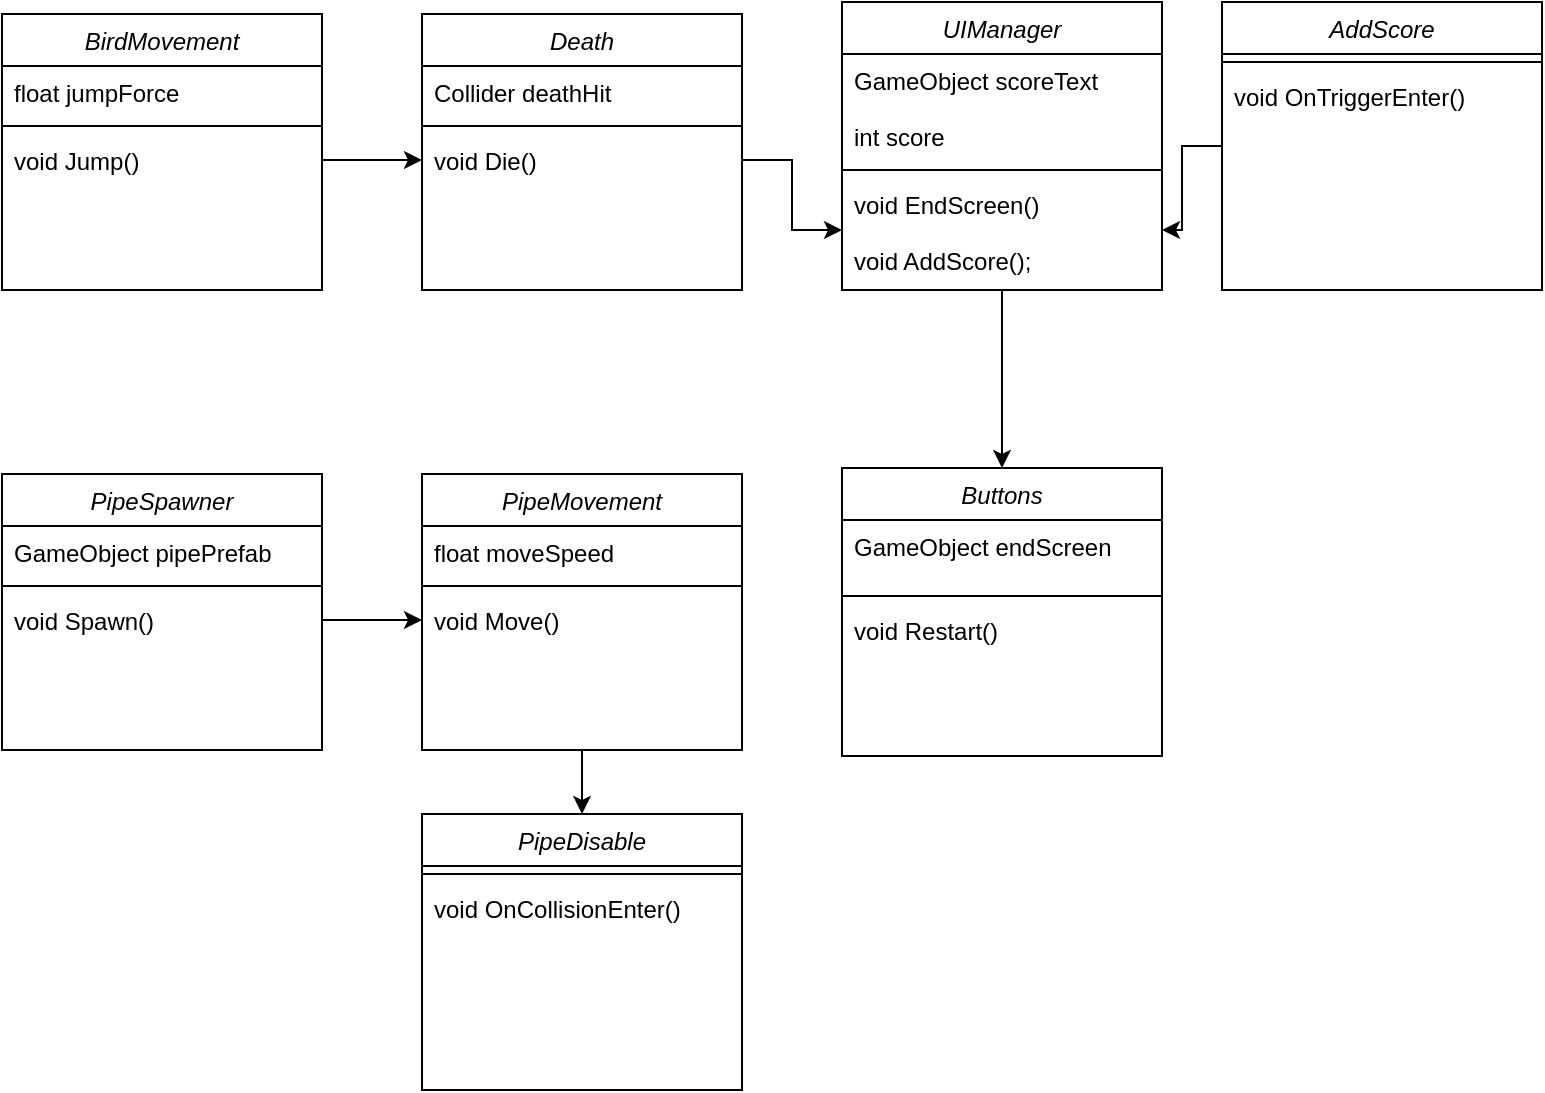 <mxfile version="23.0.2" type="device">
  <diagram id="C5RBs43oDa-KdzZeNtuy" name="Page-1">
    <mxGraphModel dx="1050" dy="621" grid="1" gridSize="10" guides="1" tooltips="1" connect="1" arrows="1" fold="1" page="1" pageScale="1" pageWidth="827" pageHeight="1169" math="0" shadow="0">
      <root>
        <mxCell id="WIyWlLk6GJQsqaUBKTNV-0" />
        <mxCell id="WIyWlLk6GJQsqaUBKTNV-1" parent="WIyWlLk6GJQsqaUBKTNV-0" />
        <mxCell id="zkfFHV4jXpPFQw0GAbJ--0" value="BirdMovement" style="swimlane;fontStyle=2;align=center;verticalAlign=top;childLayout=stackLayout;horizontal=1;startSize=26;horizontalStack=0;resizeParent=1;resizeLast=0;collapsible=1;marginBottom=0;rounded=0;shadow=0;strokeWidth=1;" parent="WIyWlLk6GJQsqaUBKTNV-1" vertex="1">
          <mxGeometry x="20" y="36" width="160" height="138" as="geometry">
            <mxRectangle x="220" y="120" width="160" height="26" as="alternateBounds" />
          </mxGeometry>
        </mxCell>
        <mxCell id="zkfFHV4jXpPFQw0GAbJ--1" value="float jumpForce" style="text;align=left;verticalAlign=top;spacingLeft=4;spacingRight=4;overflow=hidden;rotatable=0;points=[[0,0.5],[1,0.5]];portConstraint=eastwest;" parent="zkfFHV4jXpPFQw0GAbJ--0" vertex="1">
          <mxGeometry y="26" width="160" height="26" as="geometry" />
        </mxCell>
        <mxCell id="zkfFHV4jXpPFQw0GAbJ--4" value="" style="line;html=1;strokeWidth=1;align=left;verticalAlign=middle;spacingTop=-1;spacingLeft=3;spacingRight=3;rotatable=0;labelPosition=right;points=[];portConstraint=eastwest;" parent="zkfFHV4jXpPFQw0GAbJ--0" vertex="1">
          <mxGeometry y="52" width="160" height="8" as="geometry" />
        </mxCell>
        <mxCell id="zkfFHV4jXpPFQw0GAbJ--5" value="void Jump()" style="text;align=left;verticalAlign=top;spacingLeft=4;spacingRight=4;overflow=hidden;rotatable=0;points=[[0,0.5],[1,0.5]];portConstraint=eastwest;" parent="zkfFHV4jXpPFQw0GAbJ--0" vertex="1">
          <mxGeometry y="60" width="160" height="26" as="geometry" />
        </mxCell>
        <mxCell id="oXrDQF0xpqpEliv18HGj-11" style="edgeStyle=orthogonalEdgeStyle;rounded=0;orthogonalLoop=1;jettySize=auto;html=1;exitX=0.5;exitY=1;exitDx=0;exitDy=0;entryX=0.5;entryY=0;entryDx=0;entryDy=0;" edge="1" parent="WIyWlLk6GJQsqaUBKTNV-1" source="VAbVXIziRkySzdHDqiQK-5" target="oXrDQF0xpqpEliv18HGj-7">
          <mxGeometry relative="1" as="geometry" />
        </mxCell>
        <mxCell id="VAbVXIziRkySzdHDqiQK-5" value="PipeMovement" style="swimlane;fontStyle=2;align=center;verticalAlign=top;childLayout=stackLayout;horizontal=1;startSize=26;horizontalStack=0;resizeParent=1;resizeLast=0;collapsible=1;marginBottom=0;rounded=0;shadow=0;strokeWidth=1;" parent="WIyWlLk6GJQsqaUBKTNV-1" vertex="1">
          <mxGeometry x="230" y="266" width="160" height="138" as="geometry">
            <mxRectangle x="220" y="120" width="160" height="26" as="alternateBounds" />
          </mxGeometry>
        </mxCell>
        <mxCell id="VAbVXIziRkySzdHDqiQK-6" value="float moveSpeed" style="text;align=left;verticalAlign=top;spacingLeft=4;spacingRight=4;overflow=hidden;rotatable=0;points=[[0,0.5],[1,0.5]];portConstraint=eastwest;" parent="VAbVXIziRkySzdHDqiQK-5" vertex="1">
          <mxGeometry y="26" width="160" height="26" as="geometry" />
        </mxCell>
        <mxCell id="VAbVXIziRkySzdHDqiQK-7" value="" style="line;html=1;strokeWidth=1;align=left;verticalAlign=middle;spacingTop=-1;spacingLeft=3;spacingRight=3;rotatable=0;labelPosition=right;points=[];portConstraint=eastwest;" parent="VAbVXIziRkySzdHDqiQK-5" vertex="1">
          <mxGeometry y="52" width="160" height="8" as="geometry" />
        </mxCell>
        <mxCell id="VAbVXIziRkySzdHDqiQK-8" value="void Move()" style="text;align=left;verticalAlign=top;spacingLeft=4;spacingRight=4;overflow=hidden;rotatable=0;points=[[0,0.5],[1,0.5]];portConstraint=eastwest;" parent="VAbVXIziRkySzdHDqiQK-5" vertex="1">
          <mxGeometry y="60" width="160" height="26" as="geometry" />
        </mxCell>
        <mxCell id="VAbVXIziRkySzdHDqiQK-9" value="PipeSpawner" style="swimlane;fontStyle=2;align=center;verticalAlign=top;childLayout=stackLayout;horizontal=1;startSize=26;horizontalStack=0;resizeParent=1;resizeLast=0;collapsible=1;marginBottom=0;rounded=0;shadow=0;strokeWidth=1;" parent="WIyWlLk6GJQsqaUBKTNV-1" vertex="1">
          <mxGeometry x="20" y="266" width="160" height="138" as="geometry">
            <mxRectangle x="220" y="120" width="160" height="26" as="alternateBounds" />
          </mxGeometry>
        </mxCell>
        <mxCell id="VAbVXIziRkySzdHDqiQK-10" value="GameObject pipePrefab" style="text;align=left;verticalAlign=top;spacingLeft=4;spacingRight=4;overflow=hidden;rotatable=0;points=[[0,0.5],[1,0.5]];portConstraint=eastwest;" parent="VAbVXIziRkySzdHDqiQK-9" vertex="1">
          <mxGeometry y="26" width="160" height="26" as="geometry" />
        </mxCell>
        <mxCell id="VAbVXIziRkySzdHDqiQK-11" value="" style="line;html=1;strokeWidth=1;align=left;verticalAlign=middle;spacingTop=-1;spacingLeft=3;spacingRight=3;rotatable=0;labelPosition=right;points=[];portConstraint=eastwest;" parent="VAbVXIziRkySzdHDqiQK-9" vertex="1">
          <mxGeometry y="52" width="160" height="8" as="geometry" />
        </mxCell>
        <mxCell id="VAbVXIziRkySzdHDqiQK-12" value="void Spawn()" style="text;align=left;verticalAlign=top;spacingLeft=4;spacingRight=4;overflow=hidden;rotatable=0;points=[[0,0.5],[1,0.5]];portConstraint=eastwest;" parent="VAbVXIziRkySzdHDqiQK-9" vertex="1">
          <mxGeometry y="60" width="160" height="26" as="geometry" />
        </mxCell>
        <mxCell id="oXrDQF0xpqpEliv18HGj-1" style="edgeStyle=orthogonalEdgeStyle;rounded=0;orthogonalLoop=1;jettySize=auto;html=1;entryX=0.5;entryY=0;entryDx=0;entryDy=0;" edge="1" parent="WIyWlLk6GJQsqaUBKTNV-1" source="VAbVXIziRkySzdHDqiQK-13" target="VAbVXIziRkySzdHDqiQK-22">
          <mxGeometry relative="1" as="geometry" />
        </mxCell>
        <mxCell id="VAbVXIziRkySzdHDqiQK-13" value="UIManager" style="swimlane;fontStyle=2;align=center;verticalAlign=top;childLayout=stackLayout;horizontal=1;startSize=26;horizontalStack=0;resizeParent=1;resizeLast=0;collapsible=1;marginBottom=0;rounded=0;shadow=0;strokeWidth=1;" parent="WIyWlLk6GJQsqaUBKTNV-1" vertex="1">
          <mxGeometry x="440" y="30" width="160" height="144" as="geometry">
            <mxRectangle x="530" y="34" width="160" height="26" as="alternateBounds" />
          </mxGeometry>
        </mxCell>
        <mxCell id="VAbVXIziRkySzdHDqiQK-14" value="GameObject scoreText&#xa;&#xa;int score" style="text;align=left;verticalAlign=top;spacingLeft=4;spacingRight=4;overflow=hidden;rotatable=0;points=[[0,0.5],[1,0.5]];portConstraint=eastwest;" parent="VAbVXIziRkySzdHDqiQK-13" vertex="1">
          <mxGeometry y="26" width="160" height="54" as="geometry" />
        </mxCell>
        <mxCell id="VAbVXIziRkySzdHDqiQK-15" value="" style="line;html=1;strokeWidth=1;align=left;verticalAlign=middle;spacingTop=-1;spacingLeft=3;spacingRight=3;rotatable=0;labelPosition=right;points=[];portConstraint=eastwest;" parent="VAbVXIziRkySzdHDqiQK-13" vertex="1">
          <mxGeometry y="80" width="160" height="8" as="geometry" />
        </mxCell>
        <mxCell id="VAbVXIziRkySzdHDqiQK-16" value="void EndScreen()&#xa;&#xa;void AddScore();" style="text;align=left;verticalAlign=top;spacingLeft=4;spacingRight=4;overflow=hidden;rotatable=0;points=[[0,0.5],[1,0.5]];portConstraint=eastwest;" parent="VAbVXIziRkySzdHDqiQK-13" vertex="1">
          <mxGeometry y="88" width="160" height="52" as="geometry" />
        </mxCell>
        <mxCell id="VAbVXIziRkySzdHDqiQK-17" value="Death" style="swimlane;fontStyle=2;align=center;verticalAlign=top;childLayout=stackLayout;horizontal=1;startSize=26;horizontalStack=0;resizeParent=1;resizeLast=0;collapsible=1;marginBottom=0;rounded=0;shadow=0;strokeWidth=1;" parent="WIyWlLk6GJQsqaUBKTNV-1" vertex="1">
          <mxGeometry x="230" y="36" width="160" height="138" as="geometry">
            <mxRectangle x="220" y="120" width="160" height="26" as="alternateBounds" />
          </mxGeometry>
        </mxCell>
        <mxCell id="VAbVXIziRkySzdHDqiQK-18" value="Collider deathHit" style="text;align=left;verticalAlign=top;spacingLeft=4;spacingRight=4;overflow=hidden;rotatable=0;points=[[0,0.5],[1,0.5]];portConstraint=eastwest;" parent="VAbVXIziRkySzdHDqiQK-17" vertex="1">
          <mxGeometry y="26" width="160" height="26" as="geometry" />
        </mxCell>
        <mxCell id="VAbVXIziRkySzdHDqiQK-19" value="" style="line;html=1;strokeWidth=1;align=left;verticalAlign=middle;spacingTop=-1;spacingLeft=3;spacingRight=3;rotatable=0;labelPosition=right;points=[];portConstraint=eastwest;" parent="VAbVXIziRkySzdHDqiQK-17" vertex="1">
          <mxGeometry y="52" width="160" height="8" as="geometry" />
        </mxCell>
        <mxCell id="VAbVXIziRkySzdHDqiQK-20" value="void Die()" style="text;align=left;verticalAlign=top;spacingLeft=4;spacingRight=4;overflow=hidden;rotatable=0;points=[[0,0.5],[1,0.5]];portConstraint=eastwest;" parent="VAbVXIziRkySzdHDqiQK-17" vertex="1">
          <mxGeometry y="60" width="160" height="26" as="geometry" />
        </mxCell>
        <mxCell id="VAbVXIziRkySzdHDqiQK-22" value="Buttons" style="swimlane;fontStyle=2;align=center;verticalAlign=top;childLayout=stackLayout;horizontal=1;startSize=26;horizontalStack=0;resizeParent=1;resizeLast=0;collapsible=1;marginBottom=0;rounded=0;shadow=0;strokeWidth=1;" parent="WIyWlLk6GJQsqaUBKTNV-1" vertex="1">
          <mxGeometry x="440" y="263" width="160" height="144" as="geometry">
            <mxRectangle x="590" y="168" width="160" height="26" as="alternateBounds" />
          </mxGeometry>
        </mxCell>
        <mxCell id="VAbVXIziRkySzdHDqiQK-23" value="GameObject endScreen" style="text;align=left;verticalAlign=top;spacingLeft=4;spacingRight=4;overflow=hidden;rotatable=0;points=[[0,0.5],[1,0.5]];portConstraint=eastwest;" parent="VAbVXIziRkySzdHDqiQK-22" vertex="1">
          <mxGeometry y="26" width="160" height="34" as="geometry" />
        </mxCell>
        <mxCell id="VAbVXIziRkySzdHDqiQK-24" value="" style="line;html=1;strokeWidth=1;align=left;verticalAlign=middle;spacingTop=-1;spacingLeft=3;spacingRight=3;rotatable=0;labelPosition=right;points=[];portConstraint=eastwest;" parent="VAbVXIziRkySzdHDqiQK-22" vertex="1">
          <mxGeometry y="60" width="160" height="8" as="geometry" />
        </mxCell>
        <mxCell id="VAbVXIziRkySzdHDqiQK-25" value="void Restart()" style="text;align=left;verticalAlign=top;spacingLeft=4;spacingRight=4;overflow=hidden;rotatable=0;points=[[0,0.5],[1,0.5]];portConstraint=eastwest;" parent="VAbVXIziRkySzdHDqiQK-22" vertex="1">
          <mxGeometry y="68" width="160" height="26" as="geometry" />
        </mxCell>
        <mxCell id="oXrDQF0xpqpEliv18HGj-0" style="edgeStyle=orthogonalEdgeStyle;rounded=0;orthogonalLoop=1;jettySize=auto;html=1;entryX=0;entryY=0.5;entryDx=0;entryDy=0;" edge="1" parent="WIyWlLk6GJQsqaUBKTNV-1" source="VAbVXIziRkySzdHDqiQK-12" target="VAbVXIziRkySzdHDqiQK-8">
          <mxGeometry relative="1" as="geometry" />
        </mxCell>
        <mxCell id="oXrDQF0xpqpEliv18HGj-2" style="edgeStyle=orthogonalEdgeStyle;rounded=0;orthogonalLoop=1;jettySize=auto;html=1;entryX=0;entryY=0.5;entryDx=0;entryDy=0;" edge="1" parent="WIyWlLk6GJQsqaUBKTNV-1" source="zkfFHV4jXpPFQw0GAbJ--5" target="VAbVXIziRkySzdHDqiQK-20">
          <mxGeometry relative="1" as="geometry" />
        </mxCell>
        <mxCell id="oXrDQF0xpqpEliv18HGj-6" style="edgeStyle=orthogonalEdgeStyle;rounded=0;orthogonalLoop=1;jettySize=auto;html=1;" edge="1" parent="WIyWlLk6GJQsqaUBKTNV-1" source="VAbVXIziRkySzdHDqiQK-20" target="VAbVXIziRkySzdHDqiQK-16">
          <mxGeometry relative="1" as="geometry" />
        </mxCell>
        <mxCell id="oXrDQF0xpqpEliv18HGj-7" value="PipeDisable" style="swimlane;fontStyle=2;align=center;verticalAlign=top;childLayout=stackLayout;horizontal=1;startSize=26;horizontalStack=0;resizeParent=1;resizeLast=0;collapsible=1;marginBottom=0;rounded=0;shadow=0;strokeWidth=1;" vertex="1" parent="WIyWlLk6GJQsqaUBKTNV-1">
          <mxGeometry x="230" y="436" width="160" height="138" as="geometry">
            <mxRectangle x="220" y="120" width="160" height="26" as="alternateBounds" />
          </mxGeometry>
        </mxCell>
        <mxCell id="oXrDQF0xpqpEliv18HGj-9" value="" style="line;html=1;strokeWidth=1;align=left;verticalAlign=middle;spacingTop=-1;spacingLeft=3;spacingRight=3;rotatable=0;labelPosition=right;points=[];portConstraint=eastwest;" vertex="1" parent="oXrDQF0xpqpEliv18HGj-7">
          <mxGeometry y="26" width="160" height="8" as="geometry" />
        </mxCell>
        <mxCell id="oXrDQF0xpqpEliv18HGj-10" value="void OnCollisionEnter()" style="text;align=left;verticalAlign=top;spacingLeft=4;spacingRight=4;overflow=hidden;rotatable=0;points=[[0,0.5],[1,0.5]];portConstraint=eastwest;" vertex="1" parent="oXrDQF0xpqpEliv18HGj-7">
          <mxGeometry y="34" width="160" height="26" as="geometry" />
        </mxCell>
        <mxCell id="oXrDQF0xpqpEliv18HGj-17" style="edgeStyle=orthogonalEdgeStyle;rounded=0;orthogonalLoop=1;jettySize=auto;html=1;entryX=1;entryY=0.5;entryDx=0;entryDy=0;" edge="1" parent="WIyWlLk6GJQsqaUBKTNV-1" source="oXrDQF0xpqpEliv18HGj-12" target="VAbVXIziRkySzdHDqiQK-16">
          <mxGeometry relative="1" as="geometry" />
        </mxCell>
        <mxCell id="oXrDQF0xpqpEliv18HGj-12" value="AddScore" style="swimlane;fontStyle=2;align=center;verticalAlign=top;childLayout=stackLayout;horizontal=1;startSize=26;horizontalStack=0;resizeParent=1;resizeLast=0;collapsible=1;marginBottom=0;rounded=0;shadow=0;strokeWidth=1;" vertex="1" parent="WIyWlLk6GJQsqaUBKTNV-1">
          <mxGeometry x="630" y="30" width="160" height="144" as="geometry">
            <mxRectangle x="530" y="34" width="160" height="26" as="alternateBounds" />
          </mxGeometry>
        </mxCell>
        <mxCell id="oXrDQF0xpqpEliv18HGj-14" value="" style="line;html=1;strokeWidth=1;align=left;verticalAlign=middle;spacingTop=-1;spacingLeft=3;spacingRight=3;rotatable=0;labelPosition=right;points=[];portConstraint=eastwest;" vertex="1" parent="oXrDQF0xpqpEliv18HGj-12">
          <mxGeometry y="26" width="160" height="8" as="geometry" />
        </mxCell>
        <mxCell id="oXrDQF0xpqpEliv18HGj-15" value="void OnTriggerEnter()" style="text;align=left;verticalAlign=top;spacingLeft=4;spacingRight=4;overflow=hidden;rotatable=0;points=[[0,0.5],[1,0.5]];portConstraint=eastwest;" vertex="1" parent="oXrDQF0xpqpEliv18HGj-12">
          <mxGeometry y="34" width="160" height="52" as="geometry" />
        </mxCell>
      </root>
    </mxGraphModel>
  </diagram>
</mxfile>
